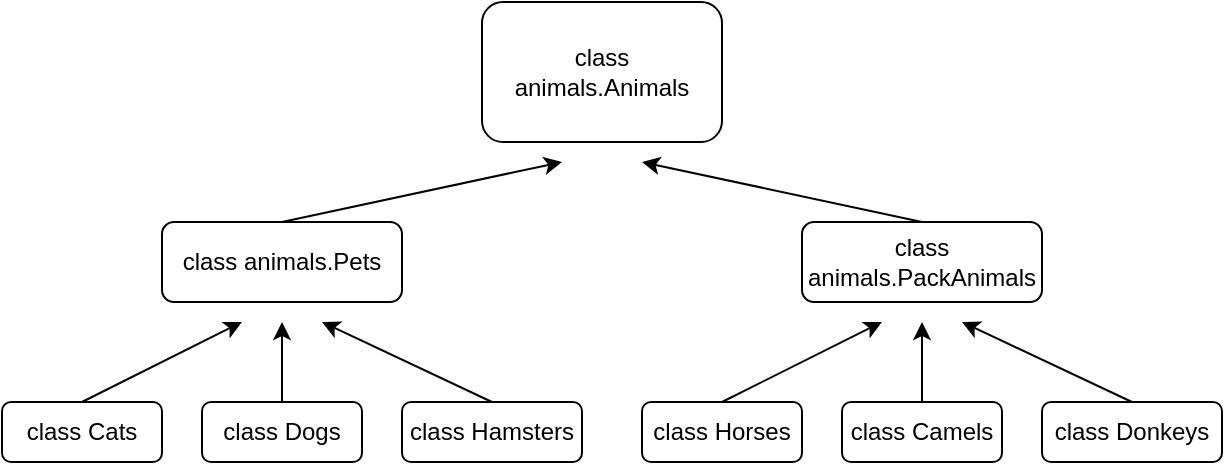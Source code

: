 <mxfile version="24.6.2" type="device">
  <diagram name="Страница — 1" id="rGdTXt5x4_j0VyKscBpa">
    <mxGraphModel dx="795" dy="539" grid="1" gridSize="10" guides="1" tooltips="1" connect="1" arrows="1" fold="1" page="1" pageScale="1" pageWidth="827" pageHeight="1169" math="0" shadow="0">
      <root>
        <mxCell id="0" />
        <mxCell id="1" parent="0" />
        <mxCell id="6Y0ZALxsctHm60POBdN--3" value="class animals.Animals" style="rounded=1;whiteSpace=wrap;html=1;" vertex="1" parent="1">
          <mxGeometry x="360" y="290" width="120" height="70" as="geometry" />
        </mxCell>
        <mxCell id="6Y0ZALxsctHm60POBdN--5" value="class animals.Pets" style="rounded=1;whiteSpace=wrap;html=1;" vertex="1" parent="1">
          <mxGeometry x="200" y="400" width="120" height="40" as="geometry" />
        </mxCell>
        <mxCell id="6Y0ZALxsctHm60POBdN--6" value="class animals.PackAnimals" style="rounded=1;whiteSpace=wrap;html=1;" vertex="1" parent="1">
          <mxGeometry x="520" y="400" width="120" height="40" as="geometry" />
        </mxCell>
        <mxCell id="6Y0ZALxsctHm60POBdN--9" value="class Dogs" style="rounded=1;whiteSpace=wrap;html=1;" vertex="1" parent="1">
          <mxGeometry x="220" y="490" width="80" height="30" as="geometry" />
        </mxCell>
        <mxCell id="6Y0ZALxsctHm60POBdN--16" value="class Hamsters" style="rounded=1;whiteSpace=wrap;html=1;" vertex="1" parent="1">
          <mxGeometry x="320" y="490" width="90" height="30" as="geometry" />
        </mxCell>
        <mxCell id="6Y0ZALxsctHm60POBdN--17" value="class Cats" style="rounded=1;whiteSpace=wrap;html=1;" vertex="1" parent="1">
          <mxGeometry x="120" y="490" width="80" height="30" as="geometry" />
        </mxCell>
        <mxCell id="6Y0ZALxsctHm60POBdN--18" value="class Donkeys" style="rounded=1;whiteSpace=wrap;html=1;" vertex="1" parent="1">
          <mxGeometry x="640" y="490" width="90" height="30" as="geometry" />
        </mxCell>
        <mxCell id="6Y0ZALxsctHm60POBdN--19" value="class Horses" style="rounded=1;whiteSpace=wrap;html=1;" vertex="1" parent="1">
          <mxGeometry x="440" y="490" width="80" height="30" as="geometry" />
        </mxCell>
        <mxCell id="6Y0ZALxsctHm60POBdN--20" value="class Camels" style="rounded=1;whiteSpace=wrap;html=1;" vertex="1" parent="1">
          <mxGeometry x="540" y="490" width="80" height="30" as="geometry" />
        </mxCell>
        <mxCell id="6Y0ZALxsctHm60POBdN--22" value="" style="endArrow=classic;html=1;rounded=0;exitX=0.5;exitY=0;exitDx=0;exitDy=0;" edge="1" parent="1" source="6Y0ZALxsctHm60POBdN--5">
          <mxGeometry width="50" height="50" relative="1" as="geometry">
            <mxPoint x="400" y="580" as="sourcePoint" />
            <mxPoint x="400" y="370" as="targetPoint" />
          </mxGeometry>
        </mxCell>
        <mxCell id="6Y0ZALxsctHm60POBdN--23" value="" style="endArrow=classic;html=1;rounded=0;exitX=0.5;exitY=0;exitDx=0;exitDy=0;" edge="1" parent="1" source="6Y0ZALxsctHm60POBdN--6">
          <mxGeometry width="50" height="50" relative="1" as="geometry">
            <mxPoint x="400" y="580" as="sourcePoint" />
            <mxPoint x="440" y="370" as="targetPoint" />
          </mxGeometry>
        </mxCell>
        <mxCell id="6Y0ZALxsctHm60POBdN--24" value="" style="endArrow=classic;html=1;rounded=0;exitX=0.5;exitY=0;exitDx=0;exitDy=0;" edge="1" parent="1" source="6Y0ZALxsctHm60POBdN--17">
          <mxGeometry width="50" height="50" relative="1" as="geometry">
            <mxPoint x="400" y="580" as="sourcePoint" />
            <mxPoint x="240" y="450" as="targetPoint" />
          </mxGeometry>
        </mxCell>
        <mxCell id="6Y0ZALxsctHm60POBdN--25" value="" style="endArrow=classic;html=1;rounded=0;exitX=0.5;exitY=0;exitDx=0;exitDy=0;" edge="1" parent="1" source="6Y0ZALxsctHm60POBdN--9">
          <mxGeometry width="50" height="50" relative="1" as="geometry">
            <mxPoint x="400" y="580" as="sourcePoint" />
            <mxPoint x="260" y="450" as="targetPoint" />
          </mxGeometry>
        </mxCell>
        <mxCell id="6Y0ZALxsctHm60POBdN--26" value="" style="endArrow=classic;html=1;rounded=0;exitX=0.5;exitY=0;exitDx=0;exitDy=0;" edge="1" parent="1" source="6Y0ZALxsctHm60POBdN--16">
          <mxGeometry width="50" height="50" relative="1" as="geometry">
            <mxPoint x="400" y="580" as="sourcePoint" />
            <mxPoint x="280" y="450" as="targetPoint" />
          </mxGeometry>
        </mxCell>
        <mxCell id="6Y0ZALxsctHm60POBdN--27" value="" style="endArrow=classic;html=1;rounded=0;exitX=0.5;exitY=0;exitDx=0;exitDy=0;" edge="1" parent="1" source="6Y0ZALxsctHm60POBdN--19">
          <mxGeometry width="50" height="50" relative="1" as="geometry">
            <mxPoint x="400" y="580" as="sourcePoint" />
            <mxPoint x="560" y="450" as="targetPoint" />
          </mxGeometry>
        </mxCell>
        <mxCell id="6Y0ZALxsctHm60POBdN--28" value="" style="endArrow=classic;html=1;rounded=0;exitX=0.5;exitY=0;exitDx=0;exitDy=0;" edge="1" parent="1" source="6Y0ZALxsctHm60POBdN--20">
          <mxGeometry width="50" height="50" relative="1" as="geometry">
            <mxPoint x="400" y="580" as="sourcePoint" />
            <mxPoint x="580" y="450" as="targetPoint" />
          </mxGeometry>
        </mxCell>
        <mxCell id="6Y0ZALxsctHm60POBdN--29" value="" style="endArrow=classic;html=1;rounded=0;exitX=0.5;exitY=0;exitDx=0;exitDy=0;" edge="1" parent="1" source="6Y0ZALxsctHm60POBdN--18">
          <mxGeometry width="50" height="50" relative="1" as="geometry">
            <mxPoint x="400" y="580" as="sourcePoint" />
            <mxPoint x="600" y="450" as="targetPoint" />
          </mxGeometry>
        </mxCell>
      </root>
    </mxGraphModel>
  </diagram>
</mxfile>
